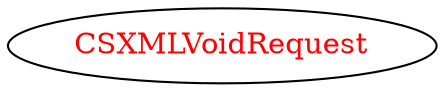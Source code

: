 digraph dependencyGraph {
 concentrate=true;
 ranksep="2.0";
 rankdir="LR"; 
 splines="ortho";
"CSXMLVoidRequest" [fontcolor="red"];
}